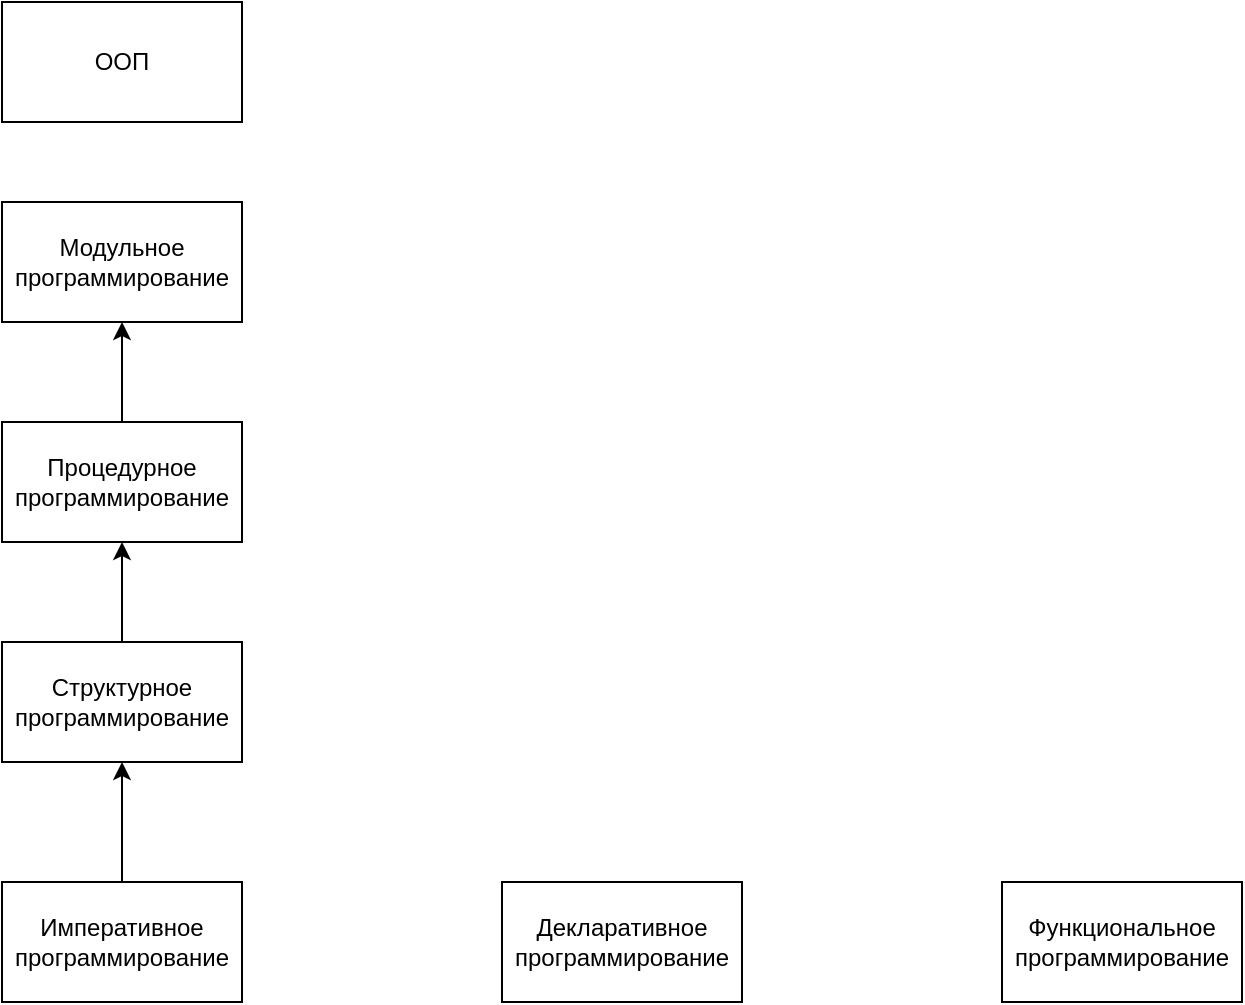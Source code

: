 <mxfile version="14.6.13" type="device"><diagram id="dVhL0HMDjy_GymDwvNUY" name="Page-1"><mxGraphModel dx="990" dy="2887" grid="1" gridSize="10" guides="1" tooltips="1" connect="1" arrows="1" fold="1" page="1" pageScale="1" pageWidth="1654" pageHeight="2336" math="0" shadow="0"><root><mxCell id="0"/><mxCell id="1" parent="0"/><mxCell id="4qtCGlbibu_rmH_9oer2-5" style="edgeStyle=orthogonalEdgeStyle;rounded=0;orthogonalLoop=1;jettySize=auto;html=1;entryX=0.5;entryY=1;entryDx=0;entryDy=0;" edge="1" parent="1" source="4qtCGlbibu_rmH_9oer2-1" target="4qtCGlbibu_rmH_9oer2-4"><mxGeometry relative="1" as="geometry"/></mxCell><mxCell id="4qtCGlbibu_rmH_9oer2-1" value="Императивное программирование" style="rounded=0;whiteSpace=wrap;html=1;" vertex="1" parent="1"><mxGeometry x="230" y="250" width="120" height="60" as="geometry"/></mxCell><mxCell id="4qtCGlbibu_rmH_9oer2-2" value="Декларативное программирование" style="rounded=0;whiteSpace=wrap;html=1;" vertex="1" parent="1"><mxGeometry x="480" y="250" width="120" height="60" as="geometry"/></mxCell><mxCell id="4qtCGlbibu_rmH_9oer2-3" value="Функциональное программирование" style="rounded=0;whiteSpace=wrap;html=1;" vertex="1" parent="1"><mxGeometry x="730" y="250" width="120" height="60" as="geometry"/></mxCell><mxCell id="4qtCGlbibu_rmH_9oer2-7" style="edgeStyle=orthogonalEdgeStyle;rounded=0;orthogonalLoop=1;jettySize=auto;html=1;entryX=0.5;entryY=1;entryDx=0;entryDy=0;" edge="1" parent="1" source="4qtCGlbibu_rmH_9oer2-4" target="4qtCGlbibu_rmH_9oer2-6"><mxGeometry relative="1" as="geometry"/></mxCell><mxCell id="4qtCGlbibu_rmH_9oer2-4" value="Структурное программирование" style="rounded=0;whiteSpace=wrap;html=1;" vertex="1" parent="1"><mxGeometry x="230" y="130" width="120" height="60" as="geometry"/></mxCell><mxCell id="4qtCGlbibu_rmH_9oer2-9" value="" style="edgeStyle=orthogonalEdgeStyle;rounded=0;orthogonalLoop=1;jettySize=auto;html=1;" edge="1" parent="1" source="4qtCGlbibu_rmH_9oer2-6" target="4qtCGlbibu_rmH_9oer2-8"><mxGeometry relative="1" as="geometry"/></mxCell><mxCell id="4qtCGlbibu_rmH_9oer2-6" value="Процедурное программирование" style="rounded=0;whiteSpace=wrap;html=1;" vertex="1" parent="1"><mxGeometry x="230" y="20" width="120" height="60" as="geometry"/></mxCell><mxCell id="4qtCGlbibu_rmH_9oer2-8" value="Модульное программирование" style="rounded=0;whiteSpace=wrap;html=1;" vertex="1" parent="1"><mxGeometry x="230" y="-90" width="120" height="60" as="geometry"/></mxCell><mxCell id="4qtCGlbibu_rmH_9oer2-10" value="ООП" style="rounded=0;whiteSpace=wrap;html=1;" vertex="1" parent="1"><mxGeometry x="230" y="-190" width="120" height="60" as="geometry"/></mxCell></root></mxGraphModel></diagram></mxfile>